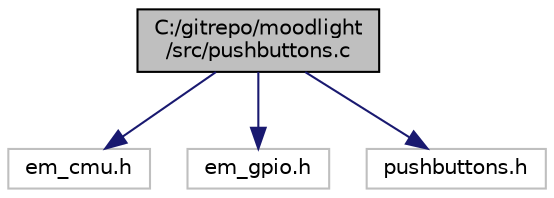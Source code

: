digraph "C:/gitrepo/moodlight/src/pushbuttons.c"
{
 // LATEX_PDF_SIZE
  edge [fontname="Helvetica",fontsize="10",labelfontname="Helvetica",labelfontsize="10"];
  node [fontname="Helvetica",fontsize="10",shape=record];
  Node1 [label="C:/gitrepo/moodlight\l/src/pushbuttons.c",height=0.2,width=0.4,color="black", fillcolor="grey75", style="filled", fontcolor="black",tooltip="Pushbuttons."];
  Node1 -> Node2 [color="midnightblue",fontsize="10",style="solid",fontname="Helvetica"];
  Node2 [label="em_cmu.h",height=0.2,width=0.4,color="grey75", fillcolor="white", style="filled",tooltip=" "];
  Node1 -> Node3 [color="midnightblue",fontsize="10",style="solid",fontname="Helvetica"];
  Node3 [label="em_gpio.h",height=0.2,width=0.4,color="grey75", fillcolor="white", style="filled",tooltip=" "];
  Node1 -> Node4 [color="midnightblue",fontsize="10",style="solid",fontname="Helvetica"];
  Node4 [label="pushbuttons.h",height=0.2,width=0.4,color="grey75", fillcolor="white", style="filled",tooltip=" "];
}
